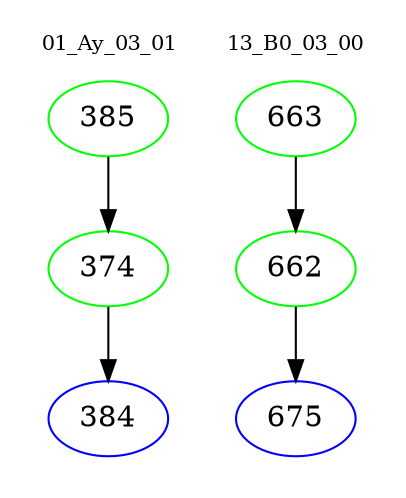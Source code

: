digraph{
subgraph cluster_0 {
color = white
label = "01_Ay_03_01";
fontsize=10;
T0_385 [label="385", color="green"]
T0_385 -> T0_374 [color="black"]
T0_374 [label="374", color="green"]
T0_374 -> T0_384 [color="black"]
T0_384 [label="384", color="blue"]
}
subgraph cluster_1 {
color = white
label = "13_B0_03_00";
fontsize=10;
T1_663 [label="663", color="green"]
T1_663 -> T1_662 [color="black"]
T1_662 [label="662", color="green"]
T1_662 -> T1_675 [color="black"]
T1_675 [label="675", color="blue"]
}
}
